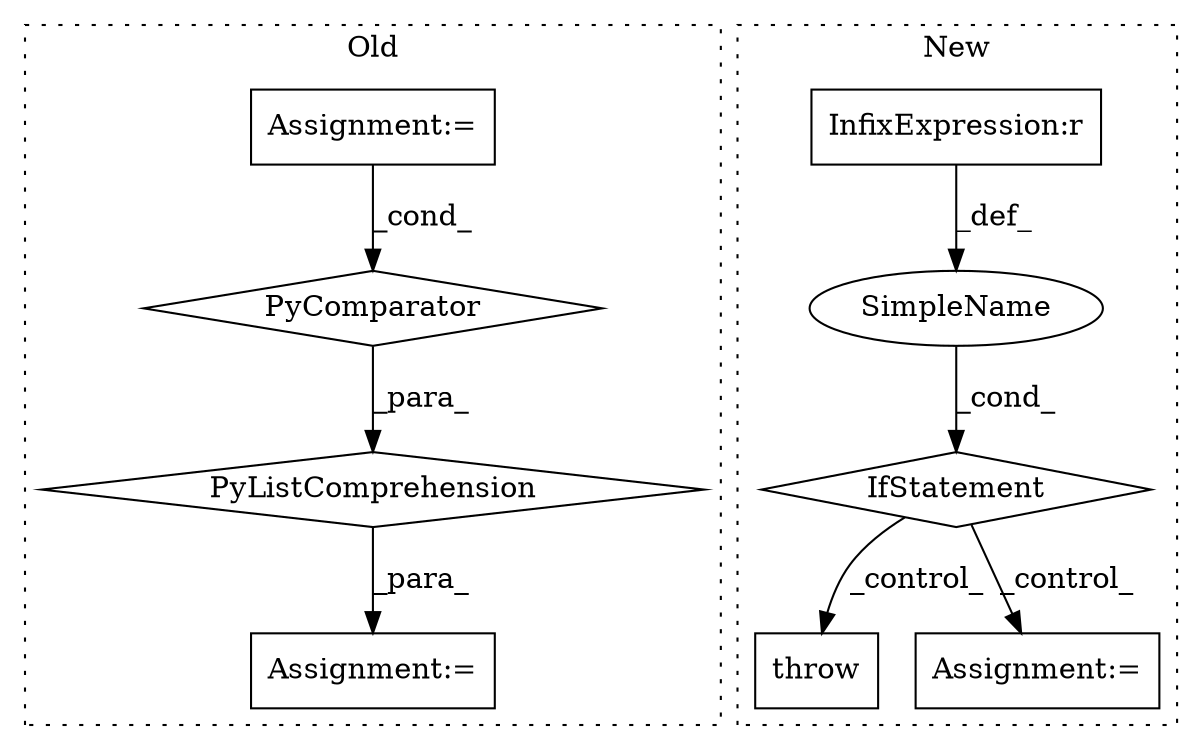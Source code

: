 digraph G {
subgraph cluster0 {
1 [label="PyComparator" a="113" s="1826" l="50" shape="diamond"];
5 [label="Assignment:=" a="7" s="1714" l="1" shape="box"];
6 [label="PyListComprehension" a="109" s="1739" l="145" shape="diamond"];
7 [label="Assignment:=" a="7" s="1826" l="50" shape="box"];
label = "Old";
style="dotted";
}
subgraph cluster1 {
2 [label="throw" a="53" s="1262" l="6" shape="box"];
3 [label="IfStatement" a="25" s="1235,1252" l="4,2" shape="diamond"];
4 [label="SimpleName" a="42" s="" l="" shape="ellipse"];
8 [label="Assignment:=" a="7" s="2090" l="1" shape="box"];
9 [label="InfixExpression:r" a="27" s="1248" l="3" shape="box"];
label = "New";
style="dotted";
}
1 -> 6 [label="_para_"];
3 -> 8 [label="_control_"];
3 -> 2 [label="_control_"];
4 -> 3 [label="_cond_"];
6 -> 5 [label="_para_"];
7 -> 1 [label="_cond_"];
9 -> 4 [label="_def_"];
}